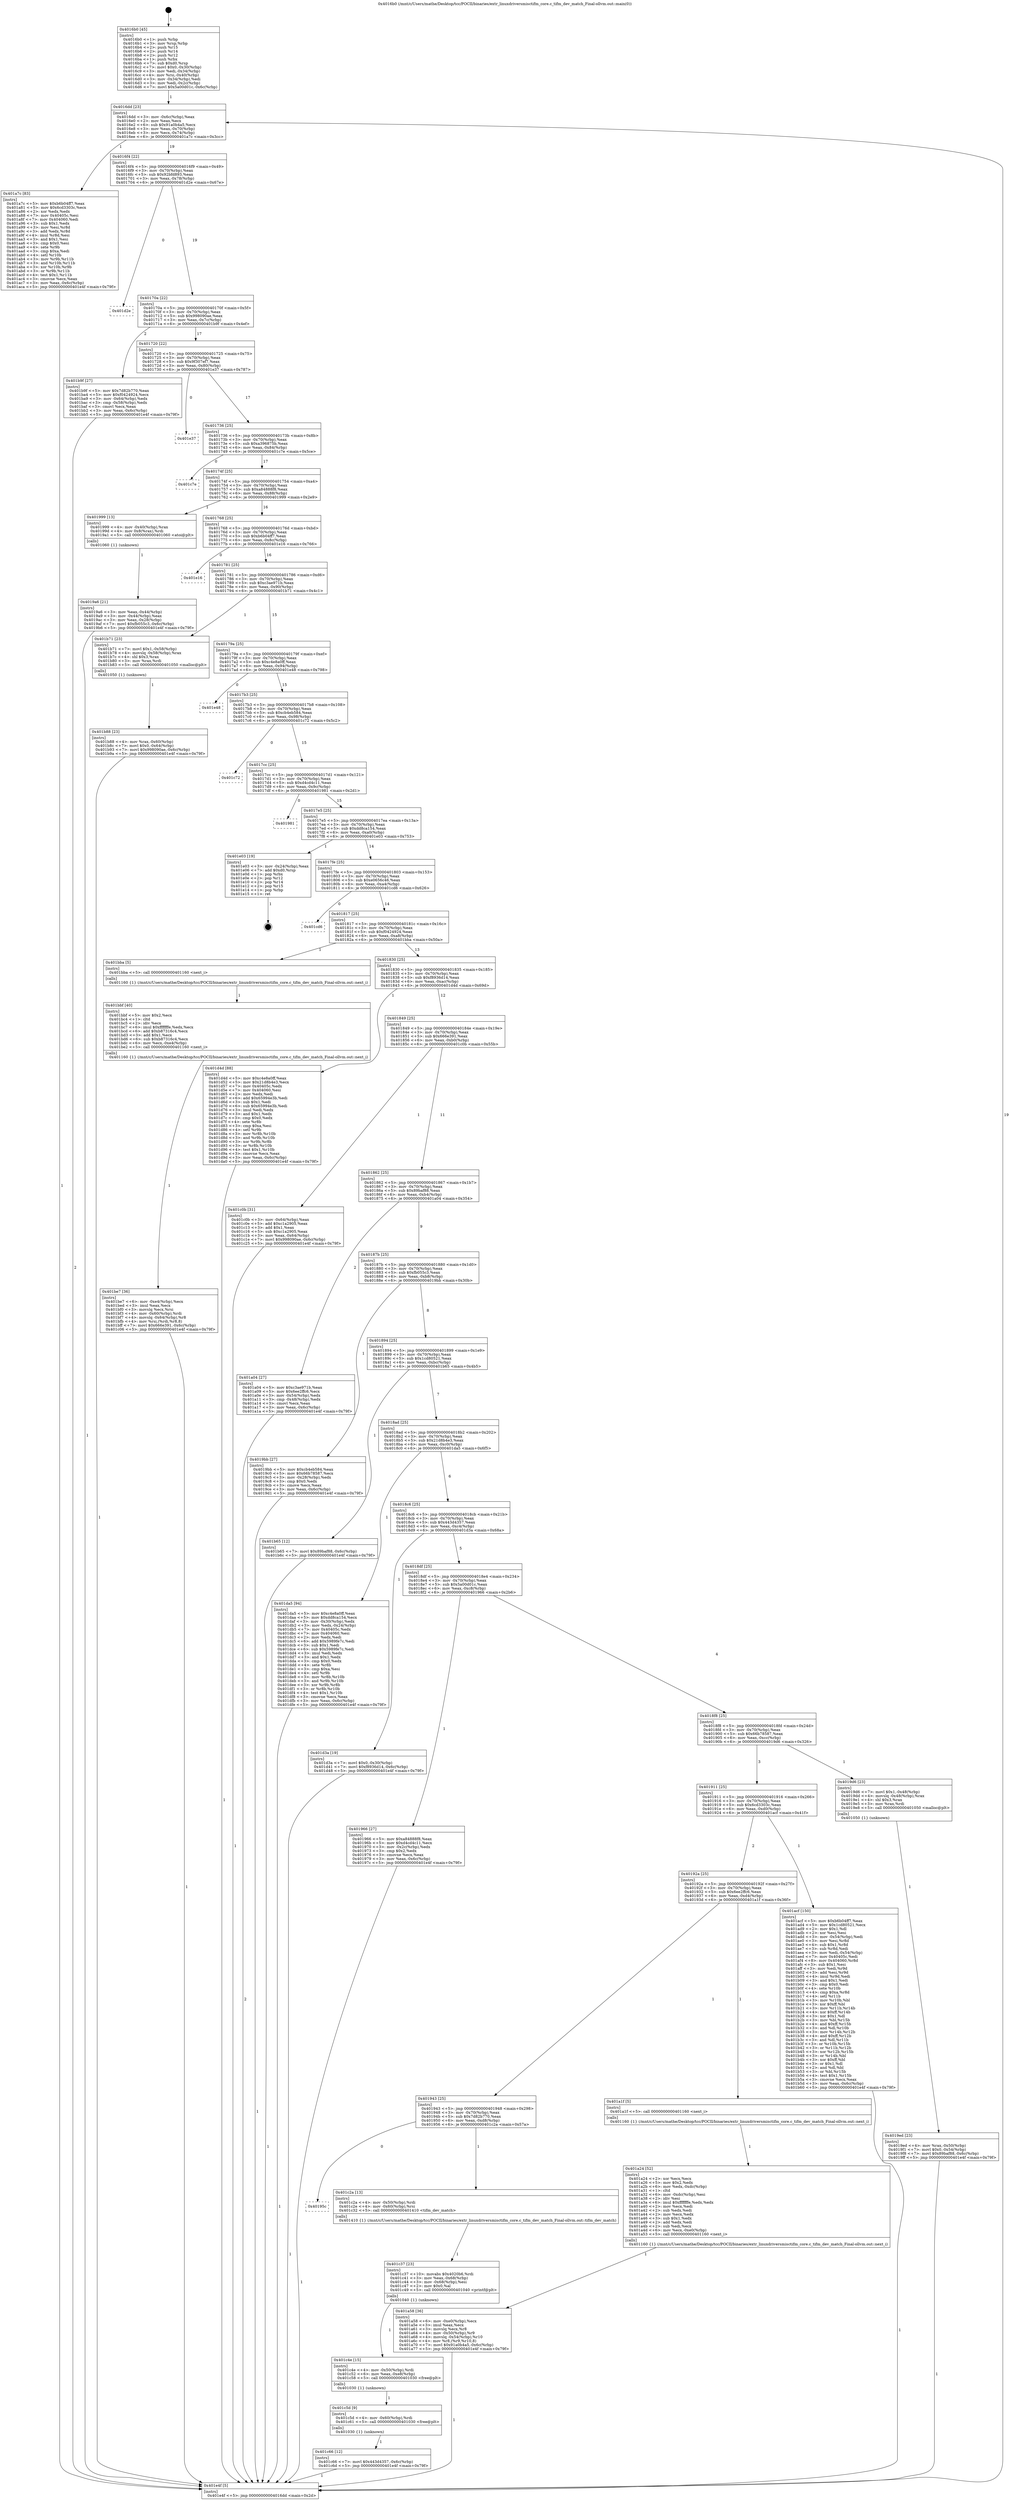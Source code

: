 digraph "0x4016b0" {
  label = "0x4016b0 (/mnt/c/Users/mathe/Desktop/tcc/POCII/binaries/extr_linuxdriversmisctifm_core.c_tifm_dev_match_Final-ollvm.out::main(0))"
  labelloc = "t"
  node[shape=record]

  Entry [label="",width=0.3,height=0.3,shape=circle,fillcolor=black,style=filled]
  "0x4016dd" [label="{
     0x4016dd [23]\l
     | [instrs]\l
     &nbsp;&nbsp;0x4016dd \<+3\>: mov -0x6c(%rbp),%eax\l
     &nbsp;&nbsp;0x4016e0 \<+2\>: mov %eax,%ecx\l
     &nbsp;&nbsp;0x4016e2 \<+6\>: sub $0x91a0b4a5,%ecx\l
     &nbsp;&nbsp;0x4016e8 \<+3\>: mov %eax,-0x70(%rbp)\l
     &nbsp;&nbsp;0x4016eb \<+3\>: mov %ecx,-0x74(%rbp)\l
     &nbsp;&nbsp;0x4016ee \<+6\>: je 0000000000401a7c \<main+0x3cc\>\l
  }"]
  "0x401a7c" [label="{
     0x401a7c [83]\l
     | [instrs]\l
     &nbsp;&nbsp;0x401a7c \<+5\>: mov $0xb6b04ff7,%eax\l
     &nbsp;&nbsp;0x401a81 \<+5\>: mov $0x6cd3303c,%ecx\l
     &nbsp;&nbsp;0x401a86 \<+2\>: xor %edx,%edx\l
     &nbsp;&nbsp;0x401a88 \<+7\>: mov 0x40405c,%esi\l
     &nbsp;&nbsp;0x401a8f \<+7\>: mov 0x404060,%edi\l
     &nbsp;&nbsp;0x401a96 \<+3\>: sub $0x1,%edx\l
     &nbsp;&nbsp;0x401a99 \<+3\>: mov %esi,%r8d\l
     &nbsp;&nbsp;0x401a9c \<+3\>: add %edx,%r8d\l
     &nbsp;&nbsp;0x401a9f \<+4\>: imul %r8d,%esi\l
     &nbsp;&nbsp;0x401aa3 \<+3\>: and $0x1,%esi\l
     &nbsp;&nbsp;0x401aa6 \<+3\>: cmp $0x0,%esi\l
     &nbsp;&nbsp;0x401aa9 \<+4\>: sete %r9b\l
     &nbsp;&nbsp;0x401aad \<+3\>: cmp $0xa,%edi\l
     &nbsp;&nbsp;0x401ab0 \<+4\>: setl %r10b\l
     &nbsp;&nbsp;0x401ab4 \<+3\>: mov %r9b,%r11b\l
     &nbsp;&nbsp;0x401ab7 \<+3\>: and %r10b,%r11b\l
     &nbsp;&nbsp;0x401aba \<+3\>: xor %r10b,%r9b\l
     &nbsp;&nbsp;0x401abd \<+3\>: or %r9b,%r11b\l
     &nbsp;&nbsp;0x401ac0 \<+4\>: test $0x1,%r11b\l
     &nbsp;&nbsp;0x401ac4 \<+3\>: cmovne %ecx,%eax\l
     &nbsp;&nbsp;0x401ac7 \<+3\>: mov %eax,-0x6c(%rbp)\l
     &nbsp;&nbsp;0x401aca \<+5\>: jmp 0000000000401e4f \<main+0x79f\>\l
  }"]
  "0x4016f4" [label="{
     0x4016f4 [22]\l
     | [instrs]\l
     &nbsp;&nbsp;0x4016f4 \<+5\>: jmp 00000000004016f9 \<main+0x49\>\l
     &nbsp;&nbsp;0x4016f9 \<+3\>: mov -0x70(%rbp),%eax\l
     &nbsp;&nbsp;0x4016fc \<+5\>: sub $0x92bfd893,%eax\l
     &nbsp;&nbsp;0x401701 \<+3\>: mov %eax,-0x78(%rbp)\l
     &nbsp;&nbsp;0x401704 \<+6\>: je 0000000000401d2e \<main+0x67e\>\l
  }"]
  Exit [label="",width=0.3,height=0.3,shape=circle,fillcolor=black,style=filled,peripheries=2]
  "0x401d2e" [label="{
     0x401d2e\l
  }", style=dashed]
  "0x40170a" [label="{
     0x40170a [22]\l
     | [instrs]\l
     &nbsp;&nbsp;0x40170a \<+5\>: jmp 000000000040170f \<main+0x5f\>\l
     &nbsp;&nbsp;0x40170f \<+3\>: mov -0x70(%rbp),%eax\l
     &nbsp;&nbsp;0x401712 \<+5\>: sub $0x998090ae,%eax\l
     &nbsp;&nbsp;0x401717 \<+3\>: mov %eax,-0x7c(%rbp)\l
     &nbsp;&nbsp;0x40171a \<+6\>: je 0000000000401b9f \<main+0x4ef\>\l
  }"]
  "0x401c66" [label="{
     0x401c66 [12]\l
     | [instrs]\l
     &nbsp;&nbsp;0x401c66 \<+7\>: movl $0x443d4357,-0x6c(%rbp)\l
     &nbsp;&nbsp;0x401c6d \<+5\>: jmp 0000000000401e4f \<main+0x79f\>\l
  }"]
  "0x401b9f" [label="{
     0x401b9f [27]\l
     | [instrs]\l
     &nbsp;&nbsp;0x401b9f \<+5\>: mov $0x7d82b770,%eax\l
     &nbsp;&nbsp;0x401ba4 \<+5\>: mov $0xf0424924,%ecx\l
     &nbsp;&nbsp;0x401ba9 \<+3\>: mov -0x64(%rbp),%edx\l
     &nbsp;&nbsp;0x401bac \<+3\>: cmp -0x58(%rbp),%edx\l
     &nbsp;&nbsp;0x401baf \<+3\>: cmovl %ecx,%eax\l
     &nbsp;&nbsp;0x401bb2 \<+3\>: mov %eax,-0x6c(%rbp)\l
     &nbsp;&nbsp;0x401bb5 \<+5\>: jmp 0000000000401e4f \<main+0x79f\>\l
  }"]
  "0x401720" [label="{
     0x401720 [22]\l
     | [instrs]\l
     &nbsp;&nbsp;0x401720 \<+5\>: jmp 0000000000401725 \<main+0x75\>\l
     &nbsp;&nbsp;0x401725 \<+3\>: mov -0x70(%rbp),%eax\l
     &nbsp;&nbsp;0x401728 \<+5\>: sub $0x9f307ef7,%eax\l
     &nbsp;&nbsp;0x40172d \<+3\>: mov %eax,-0x80(%rbp)\l
     &nbsp;&nbsp;0x401730 \<+6\>: je 0000000000401e37 \<main+0x787\>\l
  }"]
  "0x401c5d" [label="{
     0x401c5d [9]\l
     | [instrs]\l
     &nbsp;&nbsp;0x401c5d \<+4\>: mov -0x60(%rbp),%rdi\l
     &nbsp;&nbsp;0x401c61 \<+5\>: call 0000000000401030 \<free@plt\>\l
     | [calls]\l
     &nbsp;&nbsp;0x401030 \{1\} (unknown)\l
  }"]
  "0x401e37" [label="{
     0x401e37\l
  }", style=dashed]
  "0x401736" [label="{
     0x401736 [25]\l
     | [instrs]\l
     &nbsp;&nbsp;0x401736 \<+5\>: jmp 000000000040173b \<main+0x8b\>\l
     &nbsp;&nbsp;0x40173b \<+3\>: mov -0x70(%rbp),%eax\l
     &nbsp;&nbsp;0x40173e \<+5\>: sub $0xa396875b,%eax\l
     &nbsp;&nbsp;0x401743 \<+6\>: mov %eax,-0x84(%rbp)\l
     &nbsp;&nbsp;0x401749 \<+6\>: je 0000000000401c7e \<main+0x5ce\>\l
  }"]
  "0x401c4e" [label="{
     0x401c4e [15]\l
     | [instrs]\l
     &nbsp;&nbsp;0x401c4e \<+4\>: mov -0x50(%rbp),%rdi\l
     &nbsp;&nbsp;0x401c52 \<+6\>: mov %eax,-0xe8(%rbp)\l
     &nbsp;&nbsp;0x401c58 \<+5\>: call 0000000000401030 \<free@plt\>\l
     | [calls]\l
     &nbsp;&nbsp;0x401030 \{1\} (unknown)\l
  }"]
  "0x401c7e" [label="{
     0x401c7e\l
  }", style=dashed]
  "0x40174f" [label="{
     0x40174f [25]\l
     | [instrs]\l
     &nbsp;&nbsp;0x40174f \<+5\>: jmp 0000000000401754 \<main+0xa4\>\l
     &nbsp;&nbsp;0x401754 \<+3\>: mov -0x70(%rbp),%eax\l
     &nbsp;&nbsp;0x401757 \<+5\>: sub $0xa84888f8,%eax\l
     &nbsp;&nbsp;0x40175c \<+6\>: mov %eax,-0x88(%rbp)\l
     &nbsp;&nbsp;0x401762 \<+6\>: je 0000000000401999 \<main+0x2e9\>\l
  }"]
  "0x401c37" [label="{
     0x401c37 [23]\l
     | [instrs]\l
     &nbsp;&nbsp;0x401c37 \<+10\>: movabs $0x4020b6,%rdi\l
     &nbsp;&nbsp;0x401c41 \<+3\>: mov %eax,-0x68(%rbp)\l
     &nbsp;&nbsp;0x401c44 \<+3\>: mov -0x68(%rbp),%esi\l
     &nbsp;&nbsp;0x401c47 \<+2\>: mov $0x0,%al\l
     &nbsp;&nbsp;0x401c49 \<+5\>: call 0000000000401040 \<printf@plt\>\l
     | [calls]\l
     &nbsp;&nbsp;0x401040 \{1\} (unknown)\l
  }"]
  "0x401999" [label="{
     0x401999 [13]\l
     | [instrs]\l
     &nbsp;&nbsp;0x401999 \<+4\>: mov -0x40(%rbp),%rax\l
     &nbsp;&nbsp;0x40199d \<+4\>: mov 0x8(%rax),%rdi\l
     &nbsp;&nbsp;0x4019a1 \<+5\>: call 0000000000401060 \<atoi@plt\>\l
     | [calls]\l
     &nbsp;&nbsp;0x401060 \{1\} (unknown)\l
  }"]
  "0x401768" [label="{
     0x401768 [25]\l
     | [instrs]\l
     &nbsp;&nbsp;0x401768 \<+5\>: jmp 000000000040176d \<main+0xbd\>\l
     &nbsp;&nbsp;0x40176d \<+3\>: mov -0x70(%rbp),%eax\l
     &nbsp;&nbsp;0x401770 \<+5\>: sub $0xb6b04ff7,%eax\l
     &nbsp;&nbsp;0x401775 \<+6\>: mov %eax,-0x8c(%rbp)\l
     &nbsp;&nbsp;0x40177b \<+6\>: je 0000000000401e16 \<main+0x766\>\l
  }"]
  "0x40195c" [label="{
     0x40195c\l
  }", style=dashed]
  "0x401e16" [label="{
     0x401e16\l
  }", style=dashed]
  "0x401781" [label="{
     0x401781 [25]\l
     | [instrs]\l
     &nbsp;&nbsp;0x401781 \<+5\>: jmp 0000000000401786 \<main+0xd6\>\l
     &nbsp;&nbsp;0x401786 \<+3\>: mov -0x70(%rbp),%eax\l
     &nbsp;&nbsp;0x401789 \<+5\>: sub $0xc3ae971b,%eax\l
     &nbsp;&nbsp;0x40178e \<+6\>: mov %eax,-0x90(%rbp)\l
     &nbsp;&nbsp;0x401794 \<+6\>: je 0000000000401b71 \<main+0x4c1\>\l
  }"]
  "0x401c2a" [label="{
     0x401c2a [13]\l
     | [instrs]\l
     &nbsp;&nbsp;0x401c2a \<+4\>: mov -0x50(%rbp),%rdi\l
     &nbsp;&nbsp;0x401c2e \<+4\>: mov -0x60(%rbp),%rsi\l
     &nbsp;&nbsp;0x401c32 \<+5\>: call 0000000000401410 \<tifm_dev_match\>\l
     | [calls]\l
     &nbsp;&nbsp;0x401410 \{1\} (/mnt/c/Users/mathe/Desktop/tcc/POCII/binaries/extr_linuxdriversmisctifm_core.c_tifm_dev_match_Final-ollvm.out::tifm_dev_match)\l
  }"]
  "0x401b71" [label="{
     0x401b71 [23]\l
     | [instrs]\l
     &nbsp;&nbsp;0x401b71 \<+7\>: movl $0x1,-0x58(%rbp)\l
     &nbsp;&nbsp;0x401b78 \<+4\>: movslq -0x58(%rbp),%rax\l
     &nbsp;&nbsp;0x401b7c \<+4\>: shl $0x3,%rax\l
     &nbsp;&nbsp;0x401b80 \<+3\>: mov %rax,%rdi\l
     &nbsp;&nbsp;0x401b83 \<+5\>: call 0000000000401050 \<malloc@plt\>\l
     | [calls]\l
     &nbsp;&nbsp;0x401050 \{1\} (unknown)\l
  }"]
  "0x40179a" [label="{
     0x40179a [25]\l
     | [instrs]\l
     &nbsp;&nbsp;0x40179a \<+5\>: jmp 000000000040179f \<main+0xef\>\l
     &nbsp;&nbsp;0x40179f \<+3\>: mov -0x70(%rbp),%eax\l
     &nbsp;&nbsp;0x4017a2 \<+5\>: sub $0xc4e8a0ff,%eax\l
     &nbsp;&nbsp;0x4017a7 \<+6\>: mov %eax,-0x94(%rbp)\l
     &nbsp;&nbsp;0x4017ad \<+6\>: je 0000000000401e48 \<main+0x798\>\l
  }"]
  "0x401be7" [label="{
     0x401be7 [36]\l
     | [instrs]\l
     &nbsp;&nbsp;0x401be7 \<+6\>: mov -0xe4(%rbp),%ecx\l
     &nbsp;&nbsp;0x401bed \<+3\>: imul %eax,%ecx\l
     &nbsp;&nbsp;0x401bf0 \<+3\>: movslq %ecx,%rsi\l
     &nbsp;&nbsp;0x401bf3 \<+4\>: mov -0x60(%rbp),%rdi\l
     &nbsp;&nbsp;0x401bf7 \<+4\>: movslq -0x64(%rbp),%r8\l
     &nbsp;&nbsp;0x401bfb \<+4\>: mov %rsi,(%rdi,%r8,8)\l
     &nbsp;&nbsp;0x401bff \<+7\>: movl $0x666e391,-0x6c(%rbp)\l
     &nbsp;&nbsp;0x401c06 \<+5\>: jmp 0000000000401e4f \<main+0x79f\>\l
  }"]
  "0x401e48" [label="{
     0x401e48\l
  }", style=dashed]
  "0x4017b3" [label="{
     0x4017b3 [25]\l
     | [instrs]\l
     &nbsp;&nbsp;0x4017b3 \<+5\>: jmp 00000000004017b8 \<main+0x108\>\l
     &nbsp;&nbsp;0x4017b8 \<+3\>: mov -0x70(%rbp),%eax\l
     &nbsp;&nbsp;0x4017bb \<+5\>: sub $0xcb4eb584,%eax\l
     &nbsp;&nbsp;0x4017c0 \<+6\>: mov %eax,-0x98(%rbp)\l
     &nbsp;&nbsp;0x4017c6 \<+6\>: je 0000000000401c72 \<main+0x5c2\>\l
  }"]
  "0x401bbf" [label="{
     0x401bbf [40]\l
     | [instrs]\l
     &nbsp;&nbsp;0x401bbf \<+5\>: mov $0x2,%ecx\l
     &nbsp;&nbsp;0x401bc4 \<+1\>: cltd\l
     &nbsp;&nbsp;0x401bc5 \<+2\>: idiv %ecx\l
     &nbsp;&nbsp;0x401bc7 \<+6\>: imul $0xfffffffe,%edx,%ecx\l
     &nbsp;&nbsp;0x401bcd \<+6\>: add $0xb87316c4,%ecx\l
     &nbsp;&nbsp;0x401bd3 \<+3\>: add $0x1,%ecx\l
     &nbsp;&nbsp;0x401bd6 \<+6\>: sub $0xb87316c4,%ecx\l
     &nbsp;&nbsp;0x401bdc \<+6\>: mov %ecx,-0xe4(%rbp)\l
     &nbsp;&nbsp;0x401be2 \<+5\>: call 0000000000401160 \<next_i\>\l
     | [calls]\l
     &nbsp;&nbsp;0x401160 \{1\} (/mnt/c/Users/mathe/Desktop/tcc/POCII/binaries/extr_linuxdriversmisctifm_core.c_tifm_dev_match_Final-ollvm.out::next_i)\l
  }"]
  "0x401c72" [label="{
     0x401c72\l
  }", style=dashed]
  "0x4017cc" [label="{
     0x4017cc [25]\l
     | [instrs]\l
     &nbsp;&nbsp;0x4017cc \<+5\>: jmp 00000000004017d1 \<main+0x121\>\l
     &nbsp;&nbsp;0x4017d1 \<+3\>: mov -0x70(%rbp),%eax\l
     &nbsp;&nbsp;0x4017d4 \<+5\>: sub $0xd4cd4c11,%eax\l
     &nbsp;&nbsp;0x4017d9 \<+6\>: mov %eax,-0x9c(%rbp)\l
     &nbsp;&nbsp;0x4017df \<+6\>: je 0000000000401981 \<main+0x2d1\>\l
  }"]
  "0x401b88" [label="{
     0x401b88 [23]\l
     | [instrs]\l
     &nbsp;&nbsp;0x401b88 \<+4\>: mov %rax,-0x60(%rbp)\l
     &nbsp;&nbsp;0x401b8c \<+7\>: movl $0x0,-0x64(%rbp)\l
     &nbsp;&nbsp;0x401b93 \<+7\>: movl $0x998090ae,-0x6c(%rbp)\l
     &nbsp;&nbsp;0x401b9a \<+5\>: jmp 0000000000401e4f \<main+0x79f\>\l
  }"]
  "0x401981" [label="{
     0x401981\l
  }", style=dashed]
  "0x4017e5" [label="{
     0x4017e5 [25]\l
     | [instrs]\l
     &nbsp;&nbsp;0x4017e5 \<+5\>: jmp 00000000004017ea \<main+0x13a\>\l
     &nbsp;&nbsp;0x4017ea \<+3\>: mov -0x70(%rbp),%eax\l
     &nbsp;&nbsp;0x4017ed \<+5\>: sub $0xdd8ca154,%eax\l
     &nbsp;&nbsp;0x4017f2 \<+6\>: mov %eax,-0xa0(%rbp)\l
     &nbsp;&nbsp;0x4017f8 \<+6\>: je 0000000000401e03 \<main+0x753\>\l
  }"]
  "0x401a58" [label="{
     0x401a58 [36]\l
     | [instrs]\l
     &nbsp;&nbsp;0x401a58 \<+6\>: mov -0xe0(%rbp),%ecx\l
     &nbsp;&nbsp;0x401a5e \<+3\>: imul %eax,%ecx\l
     &nbsp;&nbsp;0x401a61 \<+3\>: movslq %ecx,%r8\l
     &nbsp;&nbsp;0x401a64 \<+4\>: mov -0x50(%rbp),%r9\l
     &nbsp;&nbsp;0x401a68 \<+4\>: movslq -0x54(%rbp),%r10\l
     &nbsp;&nbsp;0x401a6c \<+4\>: mov %r8,(%r9,%r10,8)\l
     &nbsp;&nbsp;0x401a70 \<+7\>: movl $0x91a0b4a5,-0x6c(%rbp)\l
     &nbsp;&nbsp;0x401a77 \<+5\>: jmp 0000000000401e4f \<main+0x79f\>\l
  }"]
  "0x401e03" [label="{
     0x401e03 [19]\l
     | [instrs]\l
     &nbsp;&nbsp;0x401e03 \<+3\>: mov -0x24(%rbp),%eax\l
     &nbsp;&nbsp;0x401e06 \<+7\>: add $0xd0,%rsp\l
     &nbsp;&nbsp;0x401e0d \<+1\>: pop %rbx\l
     &nbsp;&nbsp;0x401e0e \<+2\>: pop %r12\l
     &nbsp;&nbsp;0x401e10 \<+2\>: pop %r14\l
     &nbsp;&nbsp;0x401e12 \<+2\>: pop %r15\l
     &nbsp;&nbsp;0x401e14 \<+1\>: pop %rbp\l
     &nbsp;&nbsp;0x401e15 \<+1\>: ret\l
  }"]
  "0x4017fe" [label="{
     0x4017fe [25]\l
     | [instrs]\l
     &nbsp;&nbsp;0x4017fe \<+5\>: jmp 0000000000401803 \<main+0x153\>\l
     &nbsp;&nbsp;0x401803 \<+3\>: mov -0x70(%rbp),%eax\l
     &nbsp;&nbsp;0x401806 \<+5\>: sub $0xe0656c46,%eax\l
     &nbsp;&nbsp;0x40180b \<+6\>: mov %eax,-0xa4(%rbp)\l
     &nbsp;&nbsp;0x401811 \<+6\>: je 0000000000401cd6 \<main+0x626\>\l
  }"]
  "0x401a24" [label="{
     0x401a24 [52]\l
     | [instrs]\l
     &nbsp;&nbsp;0x401a24 \<+2\>: xor %ecx,%ecx\l
     &nbsp;&nbsp;0x401a26 \<+5\>: mov $0x2,%edx\l
     &nbsp;&nbsp;0x401a2b \<+6\>: mov %edx,-0xdc(%rbp)\l
     &nbsp;&nbsp;0x401a31 \<+1\>: cltd\l
     &nbsp;&nbsp;0x401a32 \<+6\>: mov -0xdc(%rbp),%esi\l
     &nbsp;&nbsp;0x401a38 \<+2\>: idiv %esi\l
     &nbsp;&nbsp;0x401a3a \<+6\>: imul $0xfffffffe,%edx,%edx\l
     &nbsp;&nbsp;0x401a40 \<+2\>: mov %ecx,%edi\l
     &nbsp;&nbsp;0x401a42 \<+2\>: sub %edx,%edi\l
     &nbsp;&nbsp;0x401a44 \<+2\>: mov %ecx,%edx\l
     &nbsp;&nbsp;0x401a46 \<+3\>: sub $0x1,%edx\l
     &nbsp;&nbsp;0x401a49 \<+2\>: add %edx,%edi\l
     &nbsp;&nbsp;0x401a4b \<+2\>: sub %edi,%ecx\l
     &nbsp;&nbsp;0x401a4d \<+6\>: mov %ecx,-0xe0(%rbp)\l
     &nbsp;&nbsp;0x401a53 \<+5\>: call 0000000000401160 \<next_i\>\l
     | [calls]\l
     &nbsp;&nbsp;0x401160 \{1\} (/mnt/c/Users/mathe/Desktop/tcc/POCII/binaries/extr_linuxdriversmisctifm_core.c_tifm_dev_match_Final-ollvm.out::next_i)\l
  }"]
  "0x401cd6" [label="{
     0x401cd6\l
  }", style=dashed]
  "0x401817" [label="{
     0x401817 [25]\l
     | [instrs]\l
     &nbsp;&nbsp;0x401817 \<+5\>: jmp 000000000040181c \<main+0x16c\>\l
     &nbsp;&nbsp;0x40181c \<+3\>: mov -0x70(%rbp),%eax\l
     &nbsp;&nbsp;0x40181f \<+5\>: sub $0xf0424924,%eax\l
     &nbsp;&nbsp;0x401824 \<+6\>: mov %eax,-0xa8(%rbp)\l
     &nbsp;&nbsp;0x40182a \<+6\>: je 0000000000401bba \<main+0x50a\>\l
  }"]
  "0x401943" [label="{
     0x401943 [25]\l
     | [instrs]\l
     &nbsp;&nbsp;0x401943 \<+5\>: jmp 0000000000401948 \<main+0x298\>\l
     &nbsp;&nbsp;0x401948 \<+3\>: mov -0x70(%rbp),%eax\l
     &nbsp;&nbsp;0x40194b \<+5\>: sub $0x7d82b770,%eax\l
     &nbsp;&nbsp;0x401950 \<+6\>: mov %eax,-0xd8(%rbp)\l
     &nbsp;&nbsp;0x401956 \<+6\>: je 0000000000401c2a \<main+0x57a\>\l
  }"]
  "0x401bba" [label="{
     0x401bba [5]\l
     | [instrs]\l
     &nbsp;&nbsp;0x401bba \<+5\>: call 0000000000401160 \<next_i\>\l
     | [calls]\l
     &nbsp;&nbsp;0x401160 \{1\} (/mnt/c/Users/mathe/Desktop/tcc/POCII/binaries/extr_linuxdriversmisctifm_core.c_tifm_dev_match_Final-ollvm.out::next_i)\l
  }"]
  "0x401830" [label="{
     0x401830 [25]\l
     | [instrs]\l
     &nbsp;&nbsp;0x401830 \<+5\>: jmp 0000000000401835 \<main+0x185\>\l
     &nbsp;&nbsp;0x401835 \<+3\>: mov -0x70(%rbp),%eax\l
     &nbsp;&nbsp;0x401838 \<+5\>: sub $0xf8936d14,%eax\l
     &nbsp;&nbsp;0x40183d \<+6\>: mov %eax,-0xac(%rbp)\l
     &nbsp;&nbsp;0x401843 \<+6\>: je 0000000000401d4d \<main+0x69d\>\l
  }"]
  "0x401a1f" [label="{
     0x401a1f [5]\l
     | [instrs]\l
     &nbsp;&nbsp;0x401a1f \<+5\>: call 0000000000401160 \<next_i\>\l
     | [calls]\l
     &nbsp;&nbsp;0x401160 \{1\} (/mnt/c/Users/mathe/Desktop/tcc/POCII/binaries/extr_linuxdriversmisctifm_core.c_tifm_dev_match_Final-ollvm.out::next_i)\l
  }"]
  "0x401d4d" [label="{
     0x401d4d [88]\l
     | [instrs]\l
     &nbsp;&nbsp;0x401d4d \<+5\>: mov $0xc4e8a0ff,%eax\l
     &nbsp;&nbsp;0x401d52 \<+5\>: mov $0x21d8b4e3,%ecx\l
     &nbsp;&nbsp;0x401d57 \<+7\>: mov 0x40405c,%edx\l
     &nbsp;&nbsp;0x401d5e \<+7\>: mov 0x404060,%esi\l
     &nbsp;&nbsp;0x401d65 \<+2\>: mov %edx,%edi\l
     &nbsp;&nbsp;0x401d67 \<+6\>: add $0x65994e3b,%edi\l
     &nbsp;&nbsp;0x401d6d \<+3\>: sub $0x1,%edi\l
     &nbsp;&nbsp;0x401d70 \<+6\>: sub $0x65994e3b,%edi\l
     &nbsp;&nbsp;0x401d76 \<+3\>: imul %edi,%edx\l
     &nbsp;&nbsp;0x401d79 \<+3\>: and $0x1,%edx\l
     &nbsp;&nbsp;0x401d7c \<+3\>: cmp $0x0,%edx\l
     &nbsp;&nbsp;0x401d7f \<+4\>: sete %r8b\l
     &nbsp;&nbsp;0x401d83 \<+3\>: cmp $0xa,%esi\l
     &nbsp;&nbsp;0x401d86 \<+4\>: setl %r9b\l
     &nbsp;&nbsp;0x401d8a \<+3\>: mov %r8b,%r10b\l
     &nbsp;&nbsp;0x401d8d \<+3\>: and %r9b,%r10b\l
     &nbsp;&nbsp;0x401d90 \<+3\>: xor %r9b,%r8b\l
     &nbsp;&nbsp;0x401d93 \<+3\>: or %r8b,%r10b\l
     &nbsp;&nbsp;0x401d96 \<+4\>: test $0x1,%r10b\l
     &nbsp;&nbsp;0x401d9a \<+3\>: cmovne %ecx,%eax\l
     &nbsp;&nbsp;0x401d9d \<+3\>: mov %eax,-0x6c(%rbp)\l
     &nbsp;&nbsp;0x401da0 \<+5\>: jmp 0000000000401e4f \<main+0x79f\>\l
  }"]
  "0x401849" [label="{
     0x401849 [25]\l
     | [instrs]\l
     &nbsp;&nbsp;0x401849 \<+5\>: jmp 000000000040184e \<main+0x19e\>\l
     &nbsp;&nbsp;0x40184e \<+3\>: mov -0x70(%rbp),%eax\l
     &nbsp;&nbsp;0x401851 \<+5\>: sub $0x666e391,%eax\l
     &nbsp;&nbsp;0x401856 \<+6\>: mov %eax,-0xb0(%rbp)\l
     &nbsp;&nbsp;0x40185c \<+6\>: je 0000000000401c0b \<main+0x55b\>\l
  }"]
  "0x40192a" [label="{
     0x40192a [25]\l
     | [instrs]\l
     &nbsp;&nbsp;0x40192a \<+5\>: jmp 000000000040192f \<main+0x27f\>\l
     &nbsp;&nbsp;0x40192f \<+3\>: mov -0x70(%rbp),%eax\l
     &nbsp;&nbsp;0x401932 \<+5\>: sub $0x6ee2ffc6,%eax\l
     &nbsp;&nbsp;0x401937 \<+6\>: mov %eax,-0xd4(%rbp)\l
     &nbsp;&nbsp;0x40193d \<+6\>: je 0000000000401a1f \<main+0x36f\>\l
  }"]
  "0x401c0b" [label="{
     0x401c0b [31]\l
     | [instrs]\l
     &nbsp;&nbsp;0x401c0b \<+3\>: mov -0x64(%rbp),%eax\l
     &nbsp;&nbsp;0x401c0e \<+5\>: add $0xc1a2905,%eax\l
     &nbsp;&nbsp;0x401c13 \<+3\>: add $0x1,%eax\l
     &nbsp;&nbsp;0x401c16 \<+5\>: sub $0xc1a2905,%eax\l
     &nbsp;&nbsp;0x401c1b \<+3\>: mov %eax,-0x64(%rbp)\l
     &nbsp;&nbsp;0x401c1e \<+7\>: movl $0x998090ae,-0x6c(%rbp)\l
     &nbsp;&nbsp;0x401c25 \<+5\>: jmp 0000000000401e4f \<main+0x79f\>\l
  }"]
  "0x401862" [label="{
     0x401862 [25]\l
     | [instrs]\l
     &nbsp;&nbsp;0x401862 \<+5\>: jmp 0000000000401867 \<main+0x1b7\>\l
     &nbsp;&nbsp;0x401867 \<+3\>: mov -0x70(%rbp),%eax\l
     &nbsp;&nbsp;0x40186a \<+5\>: sub $0x89baf88,%eax\l
     &nbsp;&nbsp;0x40186f \<+6\>: mov %eax,-0xb4(%rbp)\l
     &nbsp;&nbsp;0x401875 \<+6\>: je 0000000000401a04 \<main+0x354\>\l
  }"]
  "0x401acf" [label="{
     0x401acf [150]\l
     | [instrs]\l
     &nbsp;&nbsp;0x401acf \<+5\>: mov $0xb6b04ff7,%eax\l
     &nbsp;&nbsp;0x401ad4 \<+5\>: mov $0x1cd80521,%ecx\l
     &nbsp;&nbsp;0x401ad9 \<+2\>: mov $0x1,%dl\l
     &nbsp;&nbsp;0x401adb \<+2\>: xor %esi,%esi\l
     &nbsp;&nbsp;0x401add \<+3\>: mov -0x54(%rbp),%edi\l
     &nbsp;&nbsp;0x401ae0 \<+3\>: mov %esi,%r8d\l
     &nbsp;&nbsp;0x401ae3 \<+4\>: sub $0x1,%r8d\l
     &nbsp;&nbsp;0x401ae7 \<+3\>: sub %r8d,%edi\l
     &nbsp;&nbsp;0x401aea \<+3\>: mov %edi,-0x54(%rbp)\l
     &nbsp;&nbsp;0x401aed \<+7\>: mov 0x40405c,%edi\l
     &nbsp;&nbsp;0x401af4 \<+8\>: mov 0x404060,%r8d\l
     &nbsp;&nbsp;0x401afc \<+3\>: sub $0x1,%esi\l
     &nbsp;&nbsp;0x401aff \<+3\>: mov %edi,%r9d\l
     &nbsp;&nbsp;0x401b02 \<+3\>: add %esi,%r9d\l
     &nbsp;&nbsp;0x401b05 \<+4\>: imul %r9d,%edi\l
     &nbsp;&nbsp;0x401b09 \<+3\>: and $0x1,%edi\l
     &nbsp;&nbsp;0x401b0c \<+3\>: cmp $0x0,%edi\l
     &nbsp;&nbsp;0x401b0f \<+4\>: sete %r10b\l
     &nbsp;&nbsp;0x401b13 \<+4\>: cmp $0xa,%r8d\l
     &nbsp;&nbsp;0x401b17 \<+4\>: setl %r11b\l
     &nbsp;&nbsp;0x401b1b \<+3\>: mov %r10b,%bl\l
     &nbsp;&nbsp;0x401b1e \<+3\>: xor $0xff,%bl\l
     &nbsp;&nbsp;0x401b21 \<+3\>: mov %r11b,%r14b\l
     &nbsp;&nbsp;0x401b24 \<+4\>: xor $0xff,%r14b\l
     &nbsp;&nbsp;0x401b28 \<+3\>: xor $0x1,%dl\l
     &nbsp;&nbsp;0x401b2b \<+3\>: mov %bl,%r15b\l
     &nbsp;&nbsp;0x401b2e \<+4\>: and $0xff,%r15b\l
     &nbsp;&nbsp;0x401b32 \<+3\>: and %dl,%r10b\l
     &nbsp;&nbsp;0x401b35 \<+3\>: mov %r14b,%r12b\l
     &nbsp;&nbsp;0x401b38 \<+4\>: and $0xff,%r12b\l
     &nbsp;&nbsp;0x401b3c \<+3\>: and %dl,%r11b\l
     &nbsp;&nbsp;0x401b3f \<+3\>: or %r10b,%r15b\l
     &nbsp;&nbsp;0x401b42 \<+3\>: or %r11b,%r12b\l
     &nbsp;&nbsp;0x401b45 \<+3\>: xor %r12b,%r15b\l
     &nbsp;&nbsp;0x401b48 \<+3\>: or %r14b,%bl\l
     &nbsp;&nbsp;0x401b4b \<+3\>: xor $0xff,%bl\l
     &nbsp;&nbsp;0x401b4e \<+3\>: or $0x1,%dl\l
     &nbsp;&nbsp;0x401b51 \<+2\>: and %dl,%bl\l
     &nbsp;&nbsp;0x401b53 \<+3\>: or %bl,%r15b\l
     &nbsp;&nbsp;0x401b56 \<+4\>: test $0x1,%r15b\l
     &nbsp;&nbsp;0x401b5a \<+3\>: cmovne %ecx,%eax\l
     &nbsp;&nbsp;0x401b5d \<+3\>: mov %eax,-0x6c(%rbp)\l
     &nbsp;&nbsp;0x401b60 \<+5\>: jmp 0000000000401e4f \<main+0x79f\>\l
  }"]
  "0x401a04" [label="{
     0x401a04 [27]\l
     | [instrs]\l
     &nbsp;&nbsp;0x401a04 \<+5\>: mov $0xc3ae971b,%eax\l
     &nbsp;&nbsp;0x401a09 \<+5\>: mov $0x6ee2ffc6,%ecx\l
     &nbsp;&nbsp;0x401a0e \<+3\>: mov -0x54(%rbp),%edx\l
     &nbsp;&nbsp;0x401a11 \<+3\>: cmp -0x48(%rbp),%edx\l
     &nbsp;&nbsp;0x401a14 \<+3\>: cmovl %ecx,%eax\l
     &nbsp;&nbsp;0x401a17 \<+3\>: mov %eax,-0x6c(%rbp)\l
     &nbsp;&nbsp;0x401a1a \<+5\>: jmp 0000000000401e4f \<main+0x79f\>\l
  }"]
  "0x40187b" [label="{
     0x40187b [25]\l
     | [instrs]\l
     &nbsp;&nbsp;0x40187b \<+5\>: jmp 0000000000401880 \<main+0x1d0\>\l
     &nbsp;&nbsp;0x401880 \<+3\>: mov -0x70(%rbp),%eax\l
     &nbsp;&nbsp;0x401883 \<+5\>: sub $0xfb055c3,%eax\l
     &nbsp;&nbsp;0x401888 \<+6\>: mov %eax,-0xb8(%rbp)\l
     &nbsp;&nbsp;0x40188e \<+6\>: je 00000000004019bb \<main+0x30b\>\l
  }"]
  "0x4019ed" [label="{
     0x4019ed [23]\l
     | [instrs]\l
     &nbsp;&nbsp;0x4019ed \<+4\>: mov %rax,-0x50(%rbp)\l
     &nbsp;&nbsp;0x4019f1 \<+7\>: movl $0x0,-0x54(%rbp)\l
     &nbsp;&nbsp;0x4019f8 \<+7\>: movl $0x89baf88,-0x6c(%rbp)\l
     &nbsp;&nbsp;0x4019ff \<+5\>: jmp 0000000000401e4f \<main+0x79f\>\l
  }"]
  "0x4019bb" [label="{
     0x4019bb [27]\l
     | [instrs]\l
     &nbsp;&nbsp;0x4019bb \<+5\>: mov $0xcb4eb584,%eax\l
     &nbsp;&nbsp;0x4019c0 \<+5\>: mov $0x66b78587,%ecx\l
     &nbsp;&nbsp;0x4019c5 \<+3\>: mov -0x28(%rbp),%edx\l
     &nbsp;&nbsp;0x4019c8 \<+3\>: cmp $0x0,%edx\l
     &nbsp;&nbsp;0x4019cb \<+3\>: cmove %ecx,%eax\l
     &nbsp;&nbsp;0x4019ce \<+3\>: mov %eax,-0x6c(%rbp)\l
     &nbsp;&nbsp;0x4019d1 \<+5\>: jmp 0000000000401e4f \<main+0x79f\>\l
  }"]
  "0x401894" [label="{
     0x401894 [25]\l
     | [instrs]\l
     &nbsp;&nbsp;0x401894 \<+5\>: jmp 0000000000401899 \<main+0x1e9\>\l
     &nbsp;&nbsp;0x401899 \<+3\>: mov -0x70(%rbp),%eax\l
     &nbsp;&nbsp;0x40189c \<+5\>: sub $0x1cd80521,%eax\l
     &nbsp;&nbsp;0x4018a1 \<+6\>: mov %eax,-0xbc(%rbp)\l
     &nbsp;&nbsp;0x4018a7 \<+6\>: je 0000000000401b65 \<main+0x4b5\>\l
  }"]
  "0x401911" [label="{
     0x401911 [25]\l
     | [instrs]\l
     &nbsp;&nbsp;0x401911 \<+5\>: jmp 0000000000401916 \<main+0x266\>\l
     &nbsp;&nbsp;0x401916 \<+3\>: mov -0x70(%rbp),%eax\l
     &nbsp;&nbsp;0x401919 \<+5\>: sub $0x6cd3303c,%eax\l
     &nbsp;&nbsp;0x40191e \<+6\>: mov %eax,-0xd0(%rbp)\l
     &nbsp;&nbsp;0x401924 \<+6\>: je 0000000000401acf \<main+0x41f\>\l
  }"]
  "0x401b65" [label="{
     0x401b65 [12]\l
     | [instrs]\l
     &nbsp;&nbsp;0x401b65 \<+7\>: movl $0x89baf88,-0x6c(%rbp)\l
     &nbsp;&nbsp;0x401b6c \<+5\>: jmp 0000000000401e4f \<main+0x79f\>\l
  }"]
  "0x4018ad" [label="{
     0x4018ad [25]\l
     | [instrs]\l
     &nbsp;&nbsp;0x4018ad \<+5\>: jmp 00000000004018b2 \<main+0x202\>\l
     &nbsp;&nbsp;0x4018b2 \<+3\>: mov -0x70(%rbp),%eax\l
     &nbsp;&nbsp;0x4018b5 \<+5\>: sub $0x21d8b4e3,%eax\l
     &nbsp;&nbsp;0x4018ba \<+6\>: mov %eax,-0xc0(%rbp)\l
     &nbsp;&nbsp;0x4018c0 \<+6\>: je 0000000000401da5 \<main+0x6f5\>\l
  }"]
  "0x4019d6" [label="{
     0x4019d6 [23]\l
     | [instrs]\l
     &nbsp;&nbsp;0x4019d6 \<+7\>: movl $0x1,-0x48(%rbp)\l
     &nbsp;&nbsp;0x4019dd \<+4\>: movslq -0x48(%rbp),%rax\l
     &nbsp;&nbsp;0x4019e1 \<+4\>: shl $0x3,%rax\l
     &nbsp;&nbsp;0x4019e5 \<+3\>: mov %rax,%rdi\l
     &nbsp;&nbsp;0x4019e8 \<+5\>: call 0000000000401050 \<malloc@plt\>\l
     | [calls]\l
     &nbsp;&nbsp;0x401050 \{1\} (unknown)\l
  }"]
  "0x401da5" [label="{
     0x401da5 [94]\l
     | [instrs]\l
     &nbsp;&nbsp;0x401da5 \<+5\>: mov $0xc4e8a0ff,%eax\l
     &nbsp;&nbsp;0x401daa \<+5\>: mov $0xdd8ca154,%ecx\l
     &nbsp;&nbsp;0x401daf \<+3\>: mov -0x30(%rbp),%edx\l
     &nbsp;&nbsp;0x401db2 \<+3\>: mov %edx,-0x24(%rbp)\l
     &nbsp;&nbsp;0x401db5 \<+7\>: mov 0x40405c,%edx\l
     &nbsp;&nbsp;0x401dbc \<+7\>: mov 0x404060,%esi\l
     &nbsp;&nbsp;0x401dc3 \<+2\>: mov %edx,%edi\l
     &nbsp;&nbsp;0x401dc5 \<+6\>: add $0x5989fe7c,%edi\l
     &nbsp;&nbsp;0x401dcb \<+3\>: sub $0x1,%edi\l
     &nbsp;&nbsp;0x401dce \<+6\>: sub $0x5989fe7c,%edi\l
     &nbsp;&nbsp;0x401dd4 \<+3\>: imul %edi,%edx\l
     &nbsp;&nbsp;0x401dd7 \<+3\>: and $0x1,%edx\l
     &nbsp;&nbsp;0x401dda \<+3\>: cmp $0x0,%edx\l
     &nbsp;&nbsp;0x401ddd \<+4\>: sete %r8b\l
     &nbsp;&nbsp;0x401de1 \<+3\>: cmp $0xa,%esi\l
     &nbsp;&nbsp;0x401de4 \<+4\>: setl %r9b\l
     &nbsp;&nbsp;0x401de8 \<+3\>: mov %r8b,%r10b\l
     &nbsp;&nbsp;0x401deb \<+3\>: and %r9b,%r10b\l
     &nbsp;&nbsp;0x401dee \<+3\>: xor %r9b,%r8b\l
     &nbsp;&nbsp;0x401df1 \<+3\>: or %r8b,%r10b\l
     &nbsp;&nbsp;0x401df4 \<+4\>: test $0x1,%r10b\l
     &nbsp;&nbsp;0x401df8 \<+3\>: cmovne %ecx,%eax\l
     &nbsp;&nbsp;0x401dfb \<+3\>: mov %eax,-0x6c(%rbp)\l
     &nbsp;&nbsp;0x401dfe \<+5\>: jmp 0000000000401e4f \<main+0x79f\>\l
  }"]
  "0x4018c6" [label="{
     0x4018c6 [25]\l
     | [instrs]\l
     &nbsp;&nbsp;0x4018c6 \<+5\>: jmp 00000000004018cb \<main+0x21b\>\l
     &nbsp;&nbsp;0x4018cb \<+3\>: mov -0x70(%rbp),%eax\l
     &nbsp;&nbsp;0x4018ce \<+5\>: sub $0x443d4357,%eax\l
     &nbsp;&nbsp;0x4018d3 \<+6\>: mov %eax,-0xc4(%rbp)\l
     &nbsp;&nbsp;0x4018d9 \<+6\>: je 0000000000401d3a \<main+0x68a\>\l
  }"]
  "0x4019a6" [label="{
     0x4019a6 [21]\l
     | [instrs]\l
     &nbsp;&nbsp;0x4019a6 \<+3\>: mov %eax,-0x44(%rbp)\l
     &nbsp;&nbsp;0x4019a9 \<+3\>: mov -0x44(%rbp),%eax\l
     &nbsp;&nbsp;0x4019ac \<+3\>: mov %eax,-0x28(%rbp)\l
     &nbsp;&nbsp;0x4019af \<+7\>: movl $0xfb055c3,-0x6c(%rbp)\l
     &nbsp;&nbsp;0x4019b6 \<+5\>: jmp 0000000000401e4f \<main+0x79f\>\l
  }"]
  "0x401d3a" [label="{
     0x401d3a [19]\l
     | [instrs]\l
     &nbsp;&nbsp;0x401d3a \<+7\>: movl $0x0,-0x30(%rbp)\l
     &nbsp;&nbsp;0x401d41 \<+7\>: movl $0xf8936d14,-0x6c(%rbp)\l
     &nbsp;&nbsp;0x401d48 \<+5\>: jmp 0000000000401e4f \<main+0x79f\>\l
  }"]
  "0x4018df" [label="{
     0x4018df [25]\l
     | [instrs]\l
     &nbsp;&nbsp;0x4018df \<+5\>: jmp 00000000004018e4 \<main+0x234\>\l
     &nbsp;&nbsp;0x4018e4 \<+3\>: mov -0x70(%rbp),%eax\l
     &nbsp;&nbsp;0x4018e7 \<+5\>: sub $0x5a00d01c,%eax\l
     &nbsp;&nbsp;0x4018ec \<+6\>: mov %eax,-0xc8(%rbp)\l
     &nbsp;&nbsp;0x4018f2 \<+6\>: je 0000000000401966 \<main+0x2b6\>\l
  }"]
  "0x4016b0" [label="{
     0x4016b0 [45]\l
     | [instrs]\l
     &nbsp;&nbsp;0x4016b0 \<+1\>: push %rbp\l
     &nbsp;&nbsp;0x4016b1 \<+3\>: mov %rsp,%rbp\l
     &nbsp;&nbsp;0x4016b4 \<+2\>: push %r15\l
     &nbsp;&nbsp;0x4016b6 \<+2\>: push %r14\l
     &nbsp;&nbsp;0x4016b8 \<+2\>: push %r12\l
     &nbsp;&nbsp;0x4016ba \<+1\>: push %rbx\l
     &nbsp;&nbsp;0x4016bb \<+7\>: sub $0xd0,%rsp\l
     &nbsp;&nbsp;0x4016c2 \<+7\>: movl $0x0,-0x30(%rbp)\l
     &nbsp;&nbsp;0x4016c9 \<+3\>: mov %edi,-0x34(%rbp)\l
     &nbsp;&nbsp;0x4016cc \<+4\>: mov %rsi,-0x40(%rbp)\l
     &nbsp;&nbsp;0x4016d0 \<+3\>: mov -0x34(%rbp),%edi\l
     &nbsp;&nbsp;0x4016d3 \<+3\>: mov %edi,-0x2c(%rbp)\l
     &nbsp;&nbsp;0x4016d6 \<+7\>: movl $0x5a00d01c,-0x6c(%rbp)\l
  }"]
  "0x401966" [label="{
     0x401966 [27]\l
     | [instrs]\l
     &nbsp;&nbsp;0x401966 \<+5\>: mov $0xa84888f8,%eax\l
     &nbsp;&nbsp;0x40196b \<+5\>: mov $0xd4cd4c11,%ecx\l
     &nbsp;&nbsp;0x401970 \<+3\>: mov -0x2c(%rbp),%edx\l
     &nbsp;&nbsp;0x401973 \<+3\>: cmp $0x2,%edx\l
     &nbsp;&nbsp;0x401976 \<+3\>: cmovne %ecx,%eax\l
     &nbsp;&nbsp;0x401979 \<+3\>: mov %eax,-0x6c(%rbp)\l
     &nbsp;&nbsp;0x40197c \<+5\>: jmp 0000000000401e4f \<main+0x79f\>\l
  }"]
  "0x4018f8" [label="{
     0x4018f8 [25]\l
     | [instrs]\l
     &nbsp;&nbsp;0x4018f8 \<+5\>: jmp 00000000004018fd \<main+0x24d\>\l
     &nbsp;&nbsp;0x4018fd \<+3\>: mov -0x70(%rbp),%eax\l
     &nbsp;&nbsp;0x401900 \<+5\>: sub $0x66b78587,%eax\l
     &nbsp;&nbsp;0x401905 \<+6\>: mov %eax,-0xcc(%rbp)\l
     &nbsp;&nbsp;0x40190b \<+6\>: je 00000000004019d6 \<main+0x326\>\l
  }"]
  "0x401e4f" [label="{
     0x401e4f [5]\l
     | [instrs]\l
     &nbsp;&nbsp;0x401e4f \<+5\>: jmp 00000000004016dd \<main+0x2d\>\l
  }"]
  Entry -> "0x4016b0" [label=" 1"]
  "0x4016dd" -> "0x401a7c" [label=" 1"]
  "0x4016dd" -> "0x4016f4" [label=" 19"]
  "0x401e03" -> Exit [label=" 1"]
  "0x4016f4" -> "0x401d2e" [label=" 0"]
  "0x4016f4" -> "0x40170a" [label=" 19"]
  "0x401da5" -> "0x401e4f" [label=" 1"]
  "0x40170a" -> "0x401b9f" [label=" 2"]
  "0x40170a" -> "0x401720" [label=" 17"]
  "0x401d4d" -> "0x401e4f" [label=" 1"]
  "0x401720" -> "0x401e37" [label=" 0"]
  "0x401720" -> "0x401736" [label=" 17"]
  "0x401d3a" -> "0x401e4f" [label=" 1"]
  "0x401736" -> "0x401c7e" [label=" 0"]
  "0x401736" -> "0x40174f" [label=" 17"]
  "0x401c66" -> "0x401e4f" [label=" 1"]
  "0x40174f" -> "0x401999" [label=" 1"]
  "0x40174f" -> "0x401768" [label=" 16"]
  "0x401c5d" -> "0x401c66" [label=" 1"]
  "0x401768" -> "0x401e16" [label=" 0"]
  "0x401768" -> "0x401781" [label=" 16"]
  "0x401c4e" -> "0x401c5d" [label=" 1"]
  "0x401781" -> "0x401b71" [label=" 1"]
  "0x401781" -> "0x40179a" [label=" 15"]
  "0x401c37" -> "0x401c4e" [label=" 1"]
  "0x40179a" -> "0x401e48" [label=" 0"]
  "0x40179a" -> "0x4017b3" [label=" 15"]
  "0x401943" -> "0x40195c" [label=" 0"]
  "0x4017b3" -> "0x401c72" [label=" 0"]
  "0x4017b3" -> "0x4017cc" [label=" 15"]
  "0x401943" -> "0x401c2a" [label=" 1"]
  "0x4017cc" -> "0x401981" [label=" 0"]
  "0x4017cc" -> "0x4017e5" [label=" 15"]
  "0x401c2a" -> "0x401c37" [label=" 1"]
  "0x4017e5" -> "0x401e03" [label=" 1"]
  "0x4017e5" -> "0x4017fe" [label=" 14"]
  "0x401c0b" -> "0x401e4f" [label=" 1"]
  "0x4017fe" -> "0x401cd6" [label=" 0"]
  "0x4017fe" -> "0x401817" [label=" 14"]
  "0x401be7" -> "0x401e4f" [label=" 1"]
  "0x401817" -> "0x401bba" [label=" 1"]
  "0x401817" -> "0x401830" [label=" 13"]
  "0x401bbf" -> "0x401be7" [label=" 1"]
  "0x401830" -> "0x401d4d" [label=" 1"]
  "0x401830" -> "0x401849" [label=" 12"]
  "0x401bba" -> "0x401bbf" [label=" 1"]
  "0x401849" -> "0x401c0b" [label=" 1"]
  "0x401849" -> "0x401862" [label=" 11"]
  "0x401b88" -> "0x401e4f" [label=" 1"]
  "0x401862" -> "0x401a04" [label=" 2"]
  "0x401862" -> "0x40187b" [label=" 9"]
  "0x401b71" -> "0x401b88" [label=" 1"]
  "0x40187b" -> "0x4019bb" [label=" 1"]
  "0x40187b" -> "0x401894" [label=" 8"]
  "0x401acf" -> "0x401e4f" [label=" 1"]
  "0x401894" -> "0x401b65" [label=" 1"]
  "0x401894" -> "0x4018ad" [label=" 7"]
  "0x401a7c" -> "0x401e4f" [label=" 1"]
  "0x4018ad" -> "0x401da5" [label=" 1"]
  "0x4018ad" -> "0x4018c6" [label=" 6"]
  "0x401a58" -> "0x401e4f" [label=" 1"]
  "0x4018c6" -> "0x401d3a" [label=" 1"]
  "0x4018c6" -> "0x4018df" [label=" 5"]
  "0x401a1f" -> "0x401a24" [label=" 1"]
  "0x4018df" -> "0x401966" [label=" 1"]
  "0x4018df" -> "0x4018f8" [label=" 4"]
  "0x401966" -> "0x401e4f" [label=" 1"]
  "0x4016b0" -> "0x4016dd" [label=" 1"]
  "0x401e4f" -> "0x4016dd" [label=" 19"]
  "0x401999" -> "0x4019a6" [label=" 1"]
  "0x4019a6" -> "0x401e4f" [label=" 1"]
  "0x4019bb" -> "0x401e4f" [label=" 1"]
  "0x401a24" -> "0x401a58" [label=" 1"]
  "0x4018f8" -> "0x4019d6" [label=" 1"]
  "0x4018f8" -> "0x401911" [label=" 3"]
  "0x4019d6" -> "0x4019ed" [label=" 1"]
  "0x4019ed" -> "0x401e4f" [label=" 1"]
  "0x401a04" -> "0x401e4f" [label=" 2"]
  "0x401b65" -> "0x401e4f" [label=" 1"]
  "0x401911" -> "0x401acf" [label=" 1"]
  "0x401911" -> "0x40192a" [label=" 2"]
  "0x401b9f" -> "0x401e4f" [label=" 2"]
  "0x40192a" -> "0x401a1f" [label=" 1"]
  "0x40192a" -> "0x401943" [label=" 1"]
}
